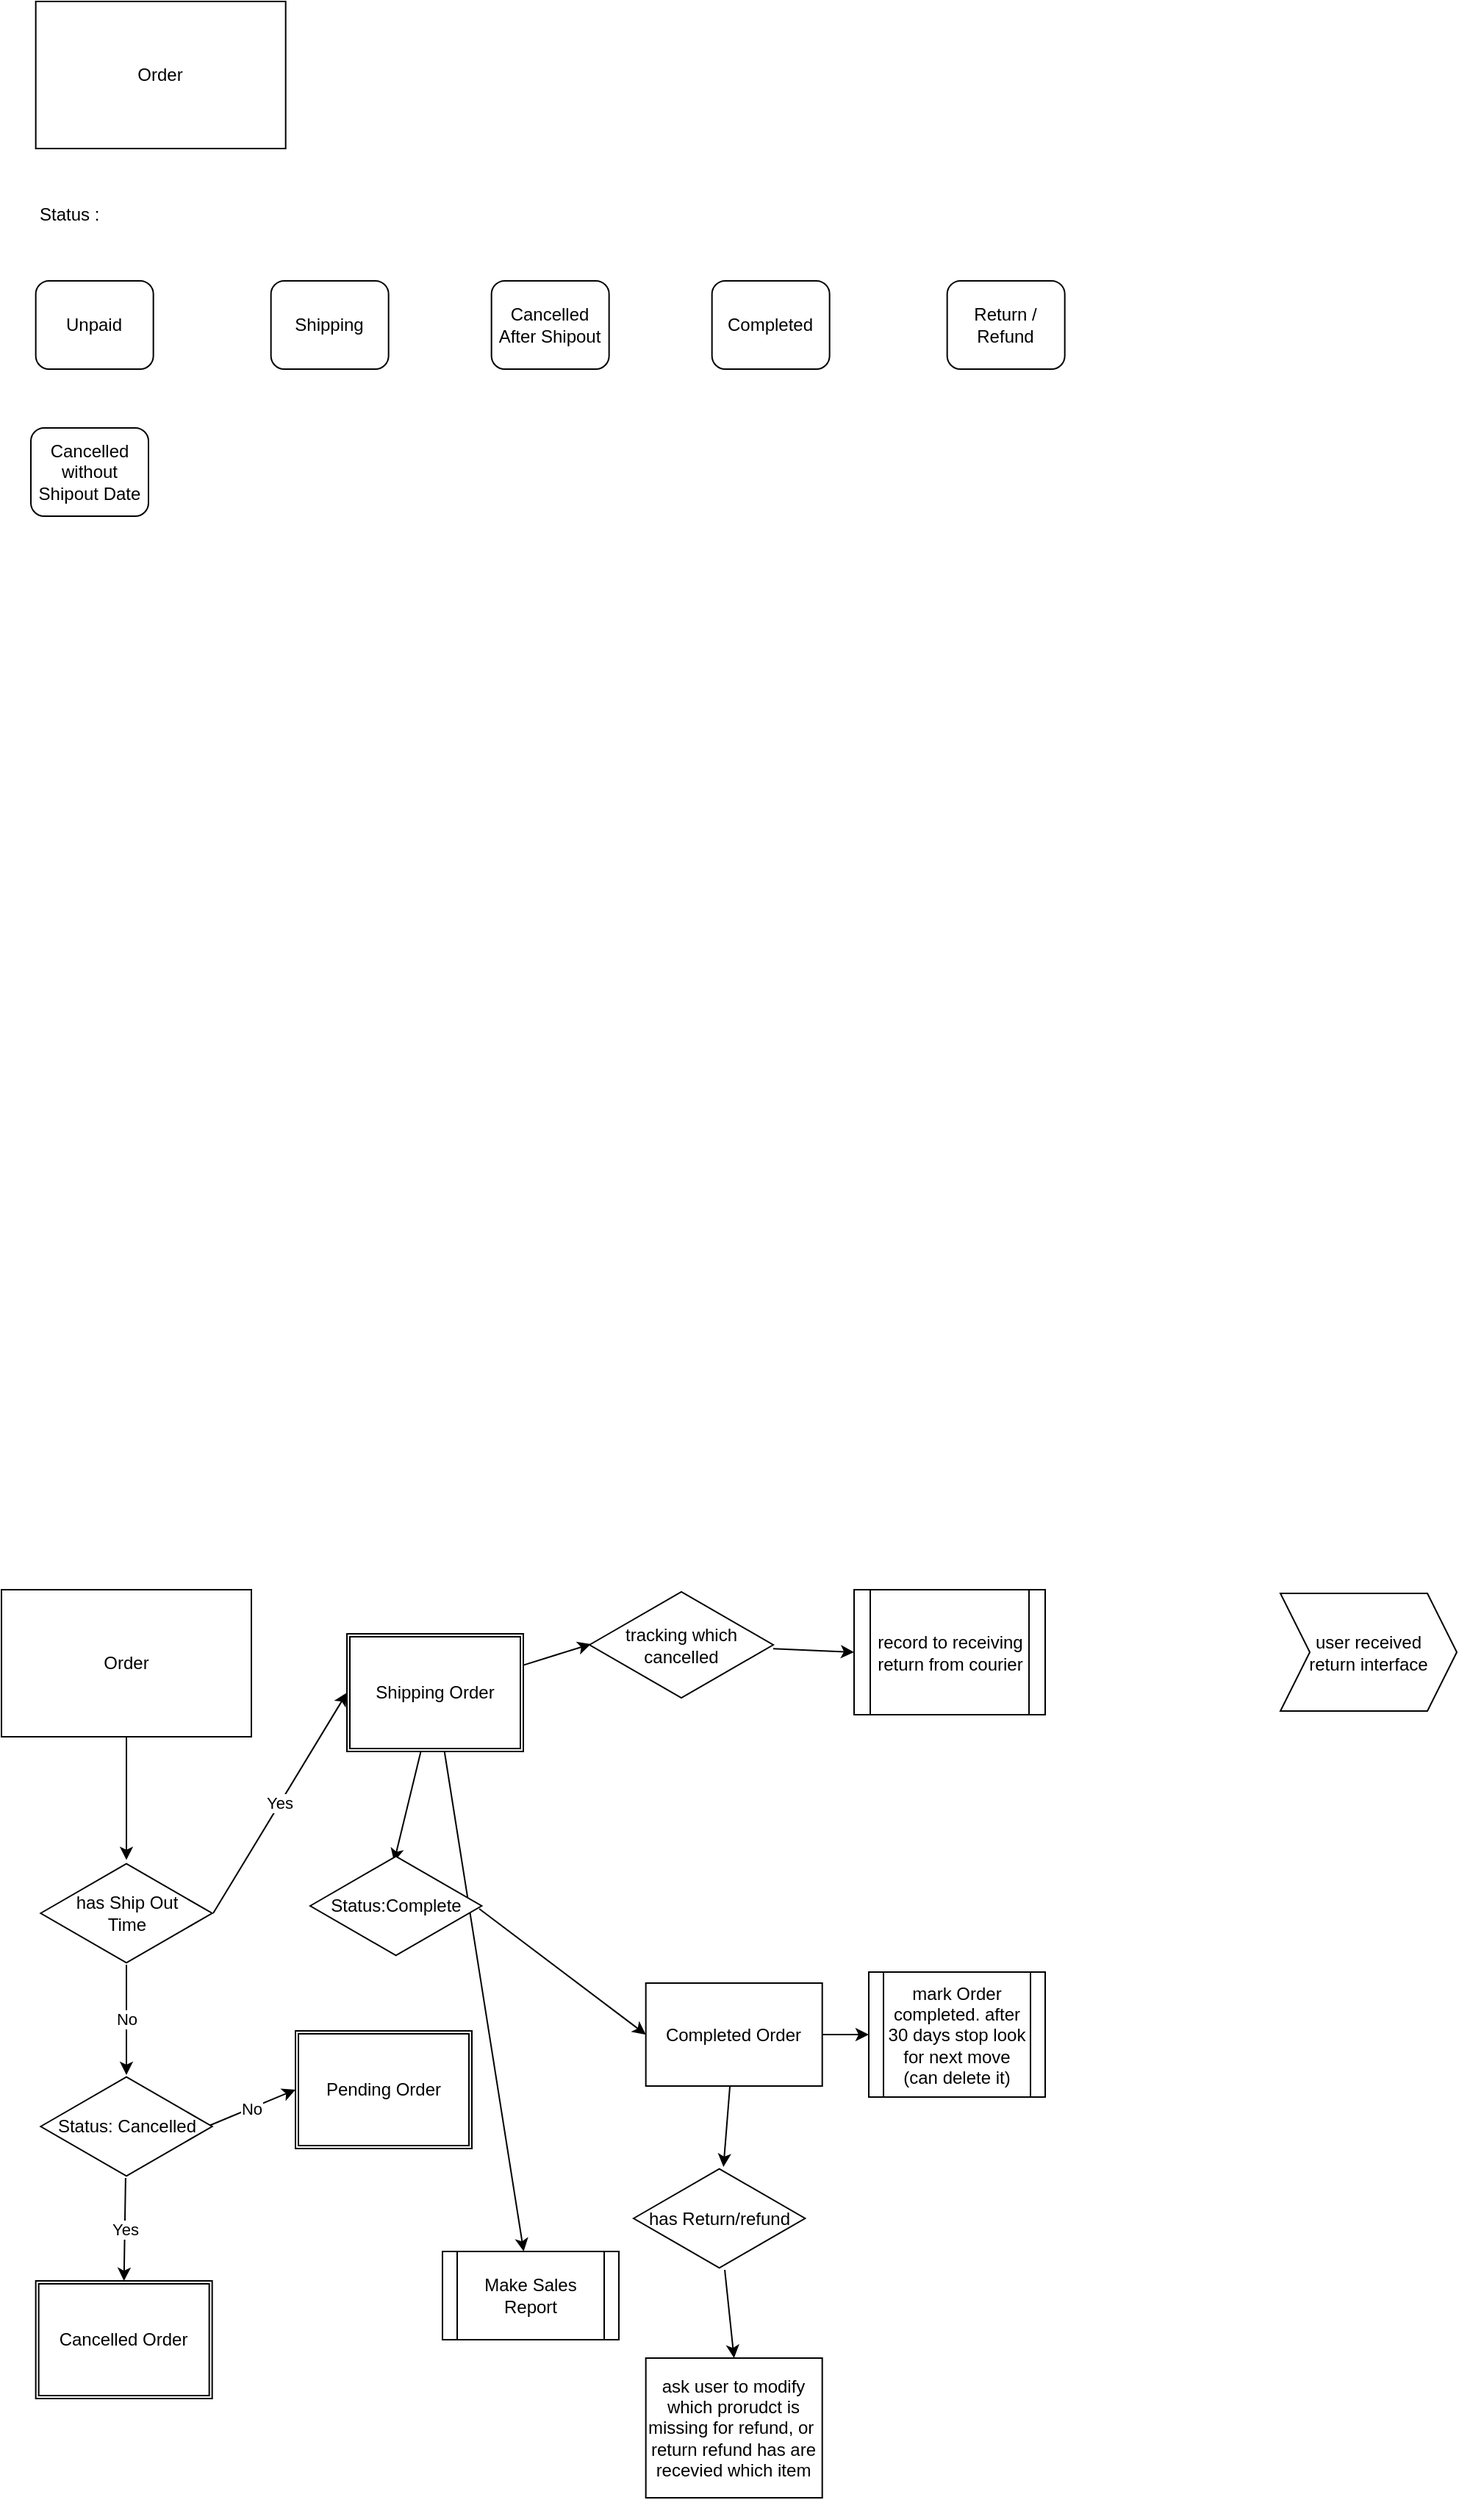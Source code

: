<mxfile>
    <diagram id="WPTjYVKG9_YNdJ_4PwBo" name="Page-1">
        <mxGraphModel dx="1386" dy="1887" grid="1" gridSize="10" guides="1" tooltips="1" connect="1" arrows="1" fold="1" page="1" pageScale="1" pageWidth="850" pageHeight="1100" math="0" shadow="0">
            <root>
                <mxCell id="0"/>
                <mxCell id="1" parent="0"/>
                <mxCell id="5" style="edgeStyle=none;html=1;exitX=0.5;exitY=1;exitDx=0;exitDy=0;entryX=0.5;entryY=-0.017;entryDx=0;entryDy=0;entryPerimeter=0;" parent="1" source="3" target="4" edge="1">
                    <mxGeometry relative="1" as="geometry"/>
                </mxCell>
                <mxCell id="3" value="Order" style="rounded=0;whiteSpace=wrap;html=1;" parent="1" vertex="1">
                    <mxGeometry x="10" y="20" width="170" height="100" as="geometry"/>
                </mxCell>
                <mxCell id="9" value="Yes" style="edgeStyle=none;html=1;entryX=0;entryY=0.5;entryDx=0;entryDy=0;exitX=1.006;exitY=0.5;exitDx=0;exitDy=0;exitPerimeter=0;" parent="1" source="4" target="8" edge="1">
                    <mxGeometry relative="1" as="geometry">
                        <mxPoint x="340" y="255" as="sourcePoint"/>
                    </mxGeometry>
                </mxCell>
                <mxCell id="25" value="No" style="edgeStyle=none;html=1;" parent="1" source="4" target="24" edge="1">
                    <mxGeometry relative="1" as="geometry"/>
                </mxCell>
                <mxCell id="4" value="has Ship Out&lt;br&gt;Time" style="html=1;whiteSpace=wrap;aspect=fixed;shape=isoRectangle;" parent="1" vertex="1">
                    <mxGeometry x="36.66" y="205" width="116.67" height="70" as="geometry"/>
                </mxCell>
                <mxCell id="11" style="edgeStyle=none;html=1;entryX=0.489;entryY=0.071;entryDx=0;entryDy=0;entryPerimeter=0;" parent="1" source="8" target="10" edge="1">
                    <mxGeometry relative="1" as="geometry"/>
                </mxCell>
                <mxCell id="33" style="edgeStyle=none;html=1;" parent="1" source="8" target="32" edge="1">
                    <mxGeometry relative="1" as="geometry"/>
                </mxCell>
                <mxCell id="36" style="edgeStyle=none;html=1;entryX=0.008;entryY=0.493;entryDx=0;entryDy=0;entryPerimeter=0;" parent="1" source="8" target="37" edge="1">
                    <mxGeometry relative="1" as="geometry">
                        <mxPoint x="450" y="60" as="targetPoint"/>
                    </mxGeometry>
                </mxCell>
                <mxCell id="8" value="Shipping Order" style="shape=ext;double=1;rounded=0;whiteSpace=wrap;html=1;" parent="1" vertex="1">
                    <mxGeometry x="245" y="50" width="120" height="80" as="geometry"/>
                </mxCell>
                <mxCell id="20" style="edgeStyle=none;html=1;entryX=0;entryY=0.5;entryDx=0;entryDy=0;exitX=0.986;exitY=0.529;exitDx=0;exitDy=0;exitPerimeter=0;" parent="1" source="10" target="12" edge="1">
                    <mxGeometry relative="1" as="geometry"/>
                </mxCell>
                <mxCell id="10" value="Status:Complete" style="html=1;whiteSpace=wrap;aspect=fixed;shape=isoRectangle;" parent="1" vertex="1">
                    <mxGeometry x="220" y="200" width="116.67" height="70" as="geometry"/>
                </mxCell>
                <mxCell id="17" style="edgeStyle=none;html=1;" parent="1" source="12" target="16" edge="1">
                    <mxGeometry relative="1" as="geometry"/>
                </mxCell>
                <mxCell id="35" style="edgeStyle=none;html=1;entryX=0;entryY=0.5;entryDx=0;entryDy=0;" parent="1" source="12" target="34" edge="1">
                    <mxGeometry relative="1" as="geometry"/>
                </mxCell>
                <mxCell id="12" value="Completed Order" style="whiteSpace=wrap;html=1;" parent="1" vertex="1">
                    <mxGeometry x="448.34" y="287.5" width="120" height="70" as="geometry"/>
                </mxCell>
                <mxCell id="21" style="edgeStyle=none;html=1;entryX=0.5;entryY=0;entryDx=0;entryDy=0;" parent="1" source="16" target="18" edge="1">
                    <mxGeometry relative="1" as="geometry"/>
                </mxCell>
                <mxCell id="16" value="has Return/refund" style="html=1;whiteSpace=wrap;aspect=fixed;shape=isoRectangle;" parent="1" vertex="1">
                    <mxGeometry x="440" y="412.5" width="116.67" height="70" as="geometry"/>
                </mxCell>
                <mxCell id="18" value="ask user to modify&lt;br&gt;which prorudct is missing for refund, or&amp;nbsp;&lt;br&gt;return refund has are recevied which item" style="whiteSpace=wrap;html=1;" parent="1" vertex="1">
                    <mxGeometry x="448.34" y="542.5" width="120" height="95" as="geometry"/>
                </mxCell>
                <mxCell id="28" value="Yes" style="edgeStyle=none;html=1;entryX=0.5;entryY=0;entryDx=0;entryDy=0;" parent="1" source="24" target="27" edge="1">
                    <mxGeometry relative="1" as="geometry"/>
                </mxCell>
                <mxCell id="31" value="No" style="edgeStyle=none;html=1;entryX=0;entryY=0.5;entryDx=0;entryDy=0;exitX=0.971;exitY=0.5;exitDx=0;exitDy=0;exitPerimeter=0;" parent="1" source="24" target="30" edge="1">
                    <mxGeometry relative="1" as="geometry"/>
                </mxCell>
                <mxCell id="24" value="Status: Cancelled" style="html=1;whiteSpace=wrap;aspect=fixed;shape=isoRectangle;" parent="1" vertex="1">
                    <mxGeometry x="36.67" y="350" width="116.67" height="70" as="geometry"/>
                </mxCell>
                <mxCell id="27" value="Cancelled Order" style="shape=ext;double=1;rounded=0;whiteSpace=wrap;html=1;" parent="1" vertex="1">
                    <mxGeometry x="33.33" y="490" width="120" height="80" as="geometry"/>
                </mxCell>
                <mxCell id="30" value="Pending Order" style="shape=ext;double=1;rounded=0;whiteSpace=wrap;html=1;" parent="1" vertex="1">
                    <mxGeometry x="210" y="320" width="120" height="80" as="geometry"/>
                </mxCell>
                <mxCell id="32" value="Make Sales Report" style="shape=process;whiteSpace=wrap;html=1;backgroundOutline=1;size=0.083;" parent="1" vertex="1">
                    <mxGeometry x="310" y="470" width="120" height="60" as="geometry"/>
                </mxCell>
                <mxCell id="34" value="mark Order completed. after 30 days stop look for next move (can delete it)" style="shape=process;whiteSpace=wrap;html=1;backgroundOutline=1;size=0.083;" parent="1" vertex="1">
                    <mxGeometry x="600" y="280" width="120" height="85" as="geometry"/>
                </mxCell>
                <mxCell id="39" style="edgeStyle=none;html=1;entryX=0;entryY=0.5;entryDx=0;entryDy=0;" parent="1" source="37" target="38" edge="1">
                    <mxGeometry relative="1" as="geometry"/>
                </mxCell>
                <mxCell id="37" value="tracking which&lt;br&gt;cancelled" style="html=1;whiteSpace=wrap;aspect=fixed;shape=isoRectangle;" parent="1" vertex="1">
                    <mxGeometry x="410" y="20" width="125" height="75" as="geometry"/>
                </mxCell>
                <mxCell id="38" value="record to receiving&lt;br&gt;return from courier" style="shape=process;whiteSpace=wrap;html=1;backgroundOutline=1;size=0.083;" parent="1" vertex="1">
                    <mxGeometry x="590" y="20" width="130" height="85" as="geometry"/>
                </mxCell>
                <mxCell id="40" value="user received&lt;br&gt;return interface" style="shape=step;perimeter=stepPerimeter;whiteSpace=wrap;html=1;fixedSize=1;" parent="1" vertex="1">
                    <mxGeometry x="880" y="22.5" width="120" height="80" as="geometry"/>
                </mxCell>
                <mxCell id="41" value="Order" style="rounded=0;whiteSpace=wrap;html=1;" vertex="1" parent="1">
                    <mxGeometry x="33.33" y="-1060" width="170" height="100" as="geometry"/>
                </mxCell>
                <mxCell id="42" value="Unpaid" style="rounded=1;whiteSpace=wrap;html=1;" vertex="1" parent="1">
                    <mxGeometry x="33.33" y="-870" width="80" height="60" as="geometry"/>
                </mxCell>
                <mxCell id="43" value="Shipping" style="rounded=1;whiteSpace=wrap;html=1;" vertex="1" parent="1">
                    <mxGeometry x="193.33" y="-870" width="80" height="60" as="geometry"/>
                </mxCell>
                <mxCell id="44" value="Status :" style="text;strokeColor=none;fillColor=none;align=left;verticalAlign=middle;spacingLeft=4;spacingRight=4;overflow=hidden;points=[[0,0.5],[1,0.5]];portConstraint=eastwest;rotatable=0;whiteSpace=wrap;html=1;" vertex="1" parent="1">
                    <mxGeometry x="30" y="-930" width="80" height="30" as="geometry"/>
                </mxCell>
                <mxCell id="45" value="Cancelled After Shipout" style="rounded=1;whiteSpace=wrap;html=1;" vertex="1" parent="1">
                    <mxGeometry x="343.33" y="-870" width="80" height="60" as="geometry"/>
                </mxCell>
                <mxCell id="46" value="Cancelled&lt;br&gt;without Shipout Date" style="rounded=1;whiteSpace=wrap;html=1;" vertex="1" parent="1">
                    <mxGeometry x="30" y="-770" width="80" height="60" as="geometry"/>
                </mxCell>
                <mxCell id="47" value="Completed" style="rounded=1;whiteSpace=wrap;html=1;" vertex="1" parent="1">
                    <mxGeometry x="493.33" y="-870" width="80" height="60" as="geometry"/>
                </mxCell>
                <mxCell id="48" value="Return / Refund" style="rounded=1;whiteSpace=wrap;html=1;" vertex="1" parent="1">
                    <mxGeometry x="653.33" y="-870" width="80" height="60" as="geometry"/>
                </mxCell>
            </root>
        </mxGraphModel>
    </diagram>
</mxfile>